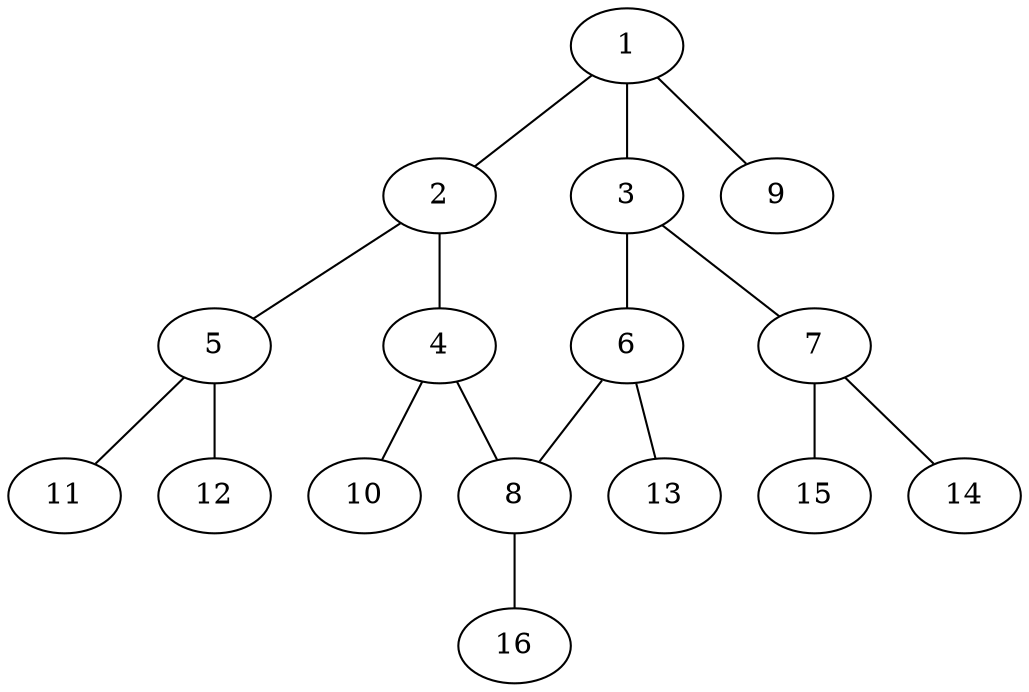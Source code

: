 graph molecule_1669 {
	1	 [chem=C];
	2	 [chem=C];
	1 -- 2	 [valence=2];
	3	 [chem=C];
	1 -- 3	 [valence=1];
	9	 [chem=H];
	1 -- 9	 [valence=1];
	4	 [chem=C];
	2 -- 4	 [valence=1];
	5	 [chem=N];
	2 -- 5	 [valence=1];
	6	 [chem=C];
	3 -- 6	 [valence=2];
	7	 [chem=N];
	3 -- 7	 [valence=1];
	8	 [chem=C];
	4 -- 8	 [valence=2];
	10	 [chem=H];
	4 -- 10	 [valence=1];
	11	 [chem=H];
	5 -- 11	 [valence=1];
	12	 [chem=H];
	5 -- 12	 [valence=1];
	6 -- 8	 [valence=1];
	13	 [chem=H];
	6 -- 13	 [valence=1];
	14	 [chem=H];
	7 -- 14	 [valence=1];
	15	 [chem=H];
	7 -- 15	 [valence=1];
	16	 [chem=H];
	8 -- 16	 [valence=1];
}
